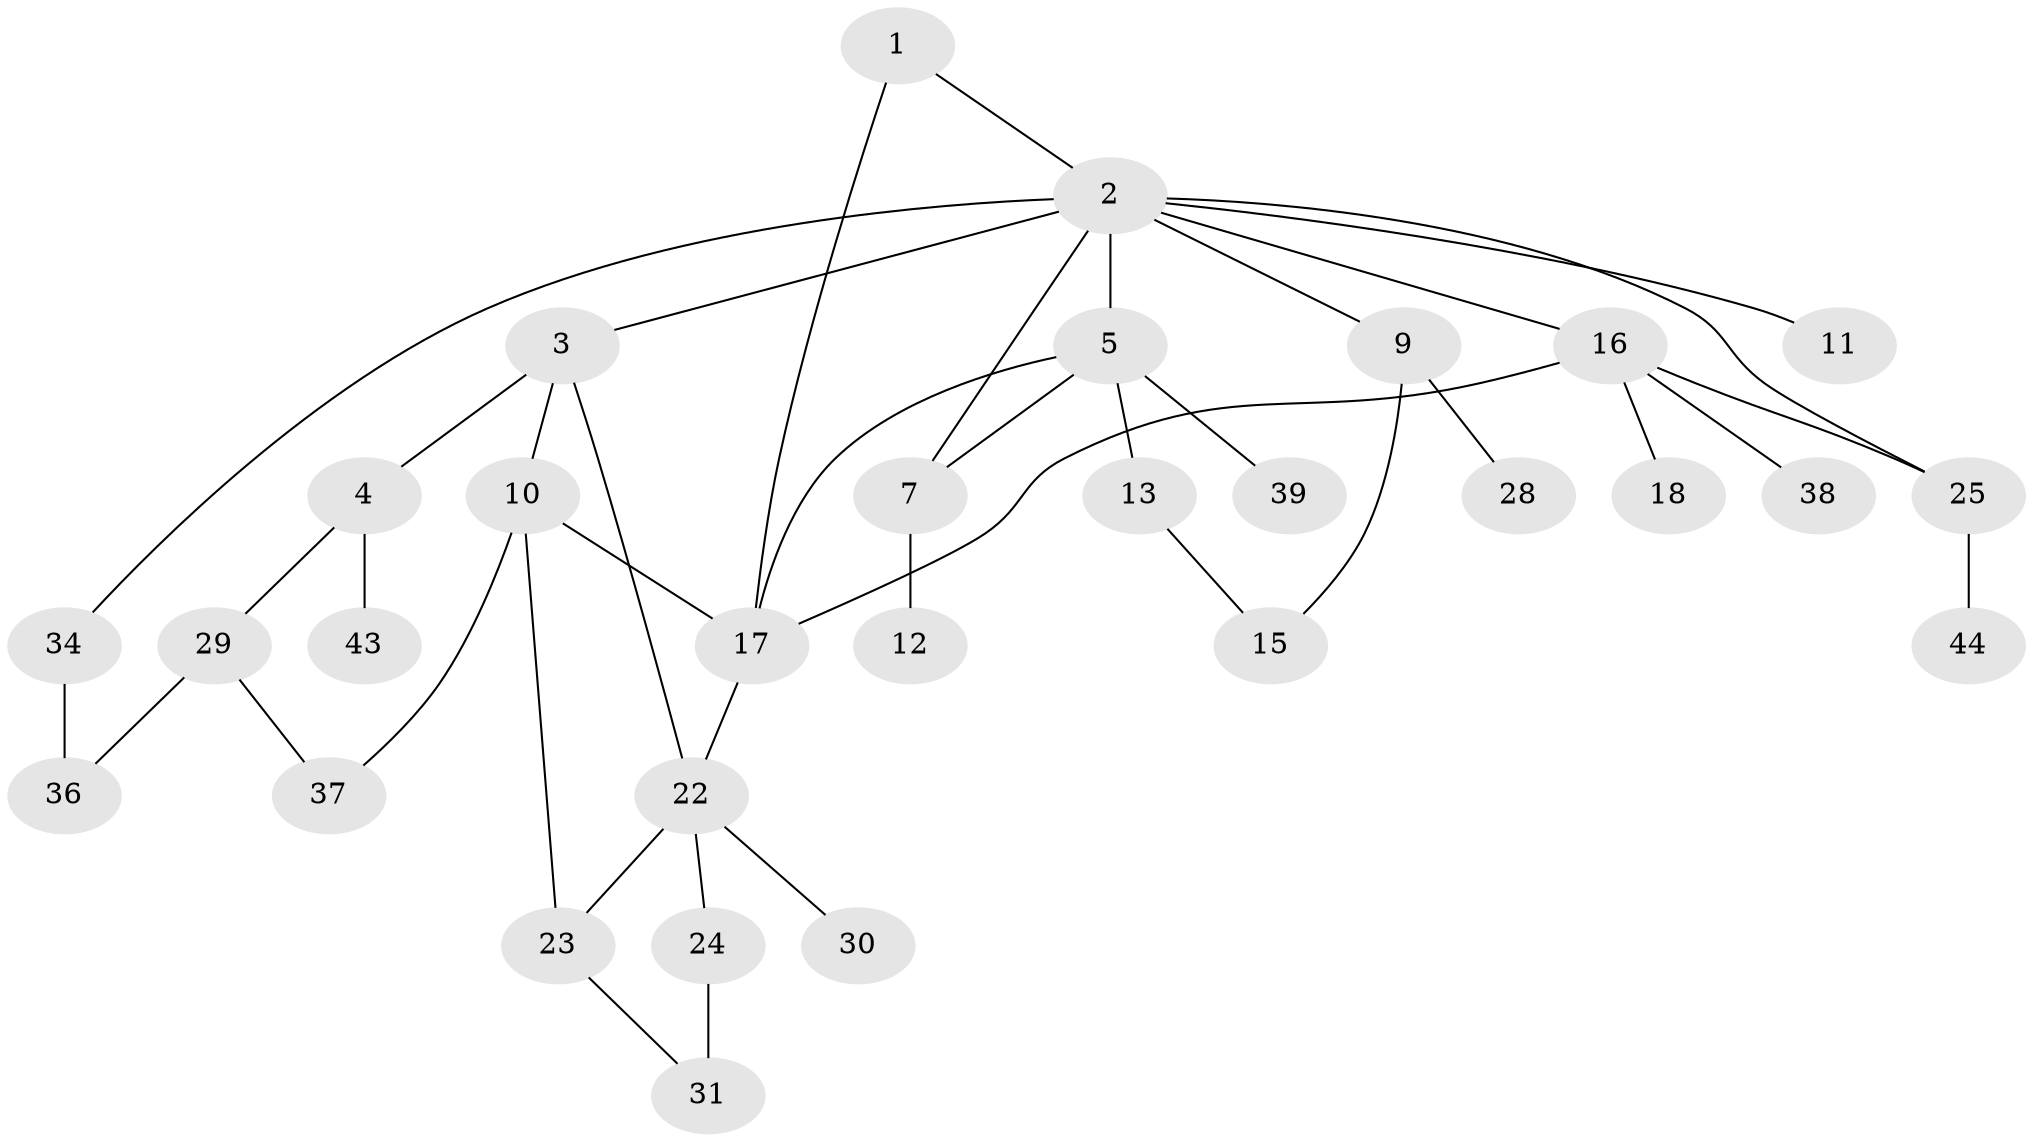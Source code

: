 // Generated by graph-tools (version 1.1) at 2025/51/02/27/25 19:51:39]
// undirected, 30 vertices, 40 edges
graph export_dot {
graph [start="1"]
  node [color=gray90,style=filled];
  1 [super="+32"];
  2 [super="+47"];
  3 [super="+8"];
  4 [super="+14"];
  5 [super="+6"];
  7 [super="+19"];
  9 [super="+45"];
  10 [super="+27"];
  11 [super="+20"];
  12 [super="+49"];
  13 [super="+40"];
  15 [super="+26"];
  16 [super="+21"];
  17 [super="+46"];
  18;
  22 [super="+41"];
  23 [super="+35"];
  24;
  25 [super="+50"];
  28;
  29;
  30;
  31 [super="+33"];
  34;
  36 [super="+48"];
  37 [super="+42"];
  38;
  39;
  43;
  44;
  1 -- 2;
  1 -- 17;
  2 -- 3;
  2 -- 5;
  2 -- 9;
  2 -- 11;
  2 -- 16;
  2 -- 34;
  2 -- 25;
  2 -- 7;
  3 -- 4;
  3 -- 10;
  3 -- 22;
  4 -- 29;
  4 -- 43;
  5 -- 7;
  5 -- 13;
  5 -- 39;
  5 -- 17;
  7 -- 12;
  9 -- 15;
  9 -- 28;
  10 -- 17;
  10 -- 23;
  10 -- 37;
  13 -- 15;
  16 -- 18;
  16 -- 25;
  16 -- 17;
  16 -- 38;
  17 -- 22;
  22 -- 24;
  22 -- 30;
  22 -- 23 [weight=2];
  23 -- 31;
  24 -- 31 [weight=2];
  25 -- 44;
  29 -- 37;
  29 -- 36;
  34 -- 36 [weight=2];
}
